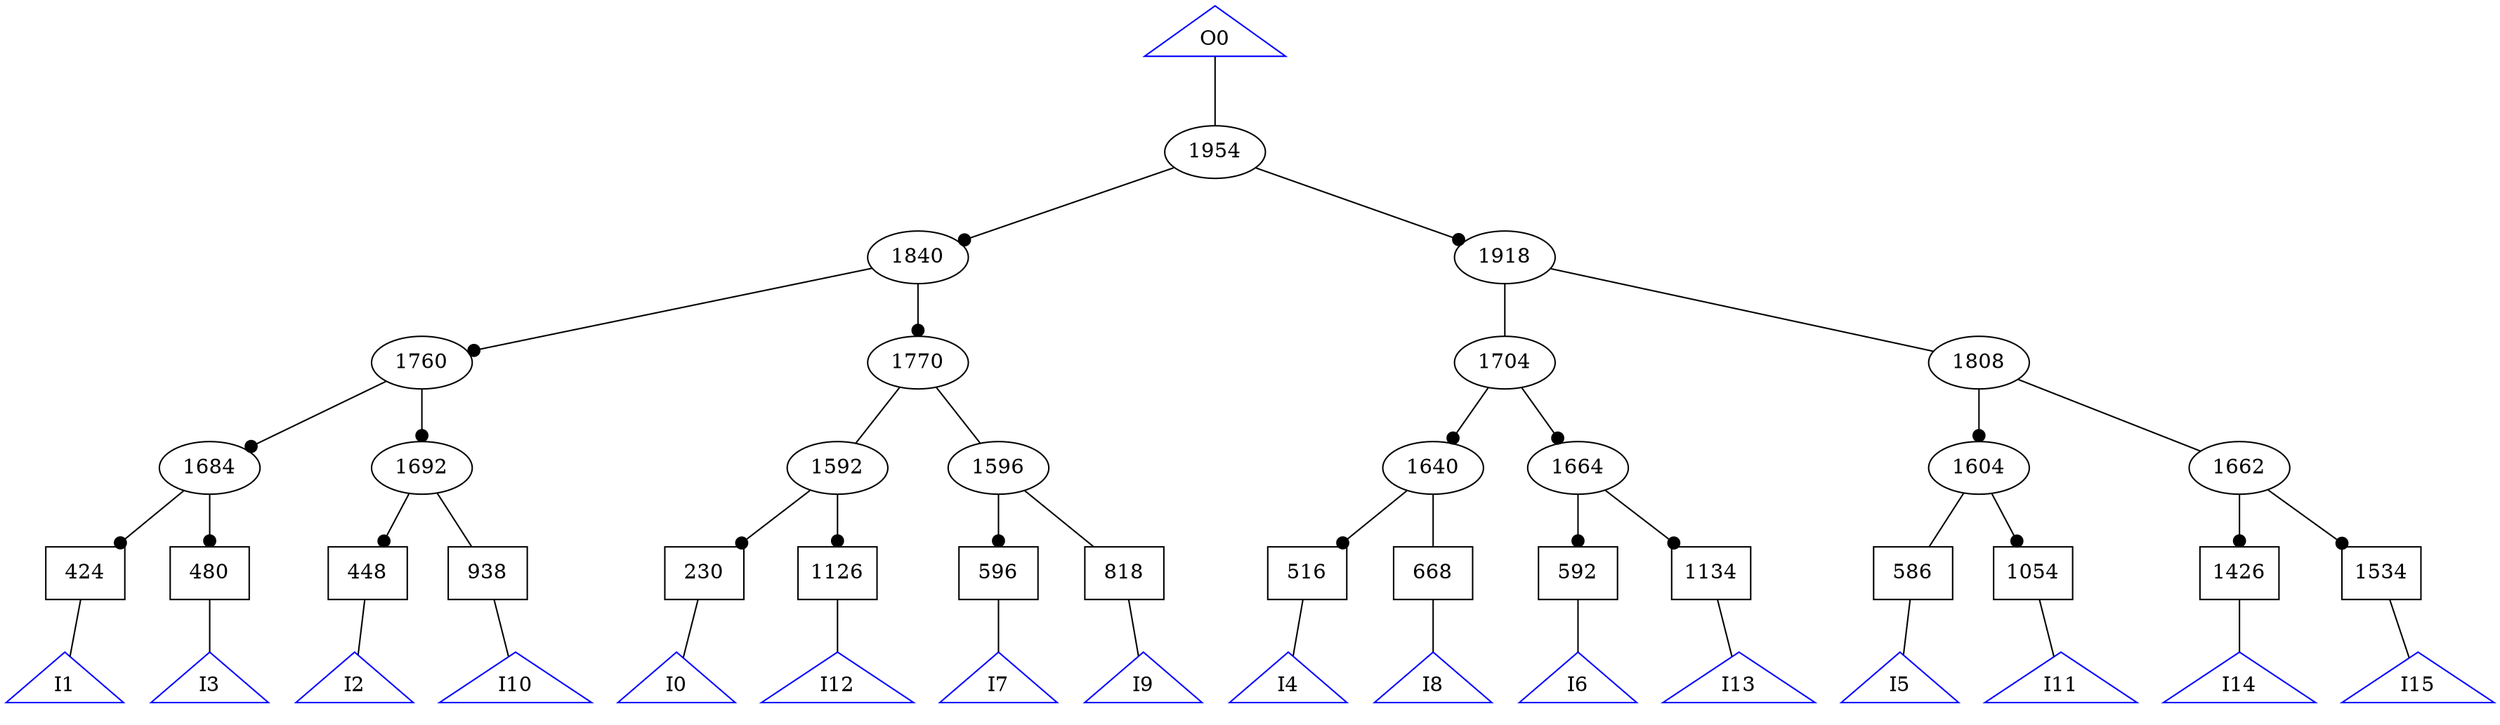digraph "second_best_aig_pruned.aag" {
"230"[shape=box];
I0[shape=triangle,color=blue];
"230"->I0[arrowhead=none];
"424"[shape=box];
I1[shape=triangle,color=blue];
"424"->I1[arrowhead=none];
"448"[shape=box];
I2[shape=triangle,color=blue];
"448"->I2[arrowhead=none];
"480"[shape=box];
I3[shape=triangle,color=blue];
"480"->I3[arrowhead=none];
"516"[shape=box];
I4[shape=triangle,color=blue];
"516"->I4[arrowhead=none];
"586"[shape=box];
I5[shape=triangle,color=blue];
"586"->I5[arrowhead=none];
"592"[shape=box];
I6[shape=triangle,color=blue];
"592"->I6[arrowhead=none];
"596"[shape=box];
I7[shape=triangle,color=blue];
"596"->I7[arrowhead=none];
"668"[shape=box];
I8[shape=triangle,color=blue];
"668"->I8[arrowhead=none];
"818"[shape=box];
I9[shape=triangle,color=blue];
"818"->I9[arrowhead=none];
"938"[shape=box];
I10[shape=triangle,color=blue];
"938"->I10[arrowhead=none];
"1054"[shape=box];
I11[shape=triangle,color=blue];
"1054"->I11[arrowhead=none];
"1126"[shape=box];
I12[shape=triangle,color=blue];
"1126"->I12[arrowhead=none];
"1134"[shape=box];
I13[shape=triangle,color=blue];
"1134"->I13[arrowhead=none];
"1426"[shape=box];
I14[shape=triangle,color=blue];
"1426"->I14[arrowhead=none];
"1534"[shape=box];
I15[shape=triangle,color=blue];
"1534"->I15[arrowhead=none];
"1592"->"230"[arrowhead=dot];
"1592"->"1126"[arrowhead=dot];
"1596"->"596"[arrowhead=dot];
"1596"->"818"[arrowhead=none];
"1604"->"586"[arrowhead=none];
"1604"->"1054"[arrowhead=dot];
"1640"->"516"[arrowhead=dot];
"1640"->"668"[arrowhead=none];
"1662"->"1426"[arrowhead=dot];
"1662"->"1534"[arrowhead=dot];
"1664"->"592"[arrowhead=dot];
"1664"->"1134"[arrowhead=dot];
"1684"->"480"[arrowhead=dot];
"1684"->"424"[arrowhead=dot];
"1692"->"448"[arrowhead=dot];
"1692"->"938"[arrowhead=none];
"1704"->"1640"[arrowhead=dot];
"1704"->"1664"[arrowhead=dot];
"1760"->"1692"[arrowhead=dot];
"1760"->"1684"[arrowhead=dot];
"1770"->"1592"[arrowhead=none];
"1770"->"1596"[arrowhead=none];
"1808"->"1662"[arrowhead=none];
"1808"->"1604"[arrowhead=dot];
"1840"->"1760"[arrowhead=dot];
"1840"->"1770"[arrowhead=dot];
"1918"->"1704"[arrowhead=none];
"1918"->"1808"[arrowhead=none];
"1954"->"1840"[arrowhead=dot];
"1954"->"1918"[arrowhead=dot];
O0[shape=triangle,color=blue];
O0 -> "1954"[arrowhead=none];
}
